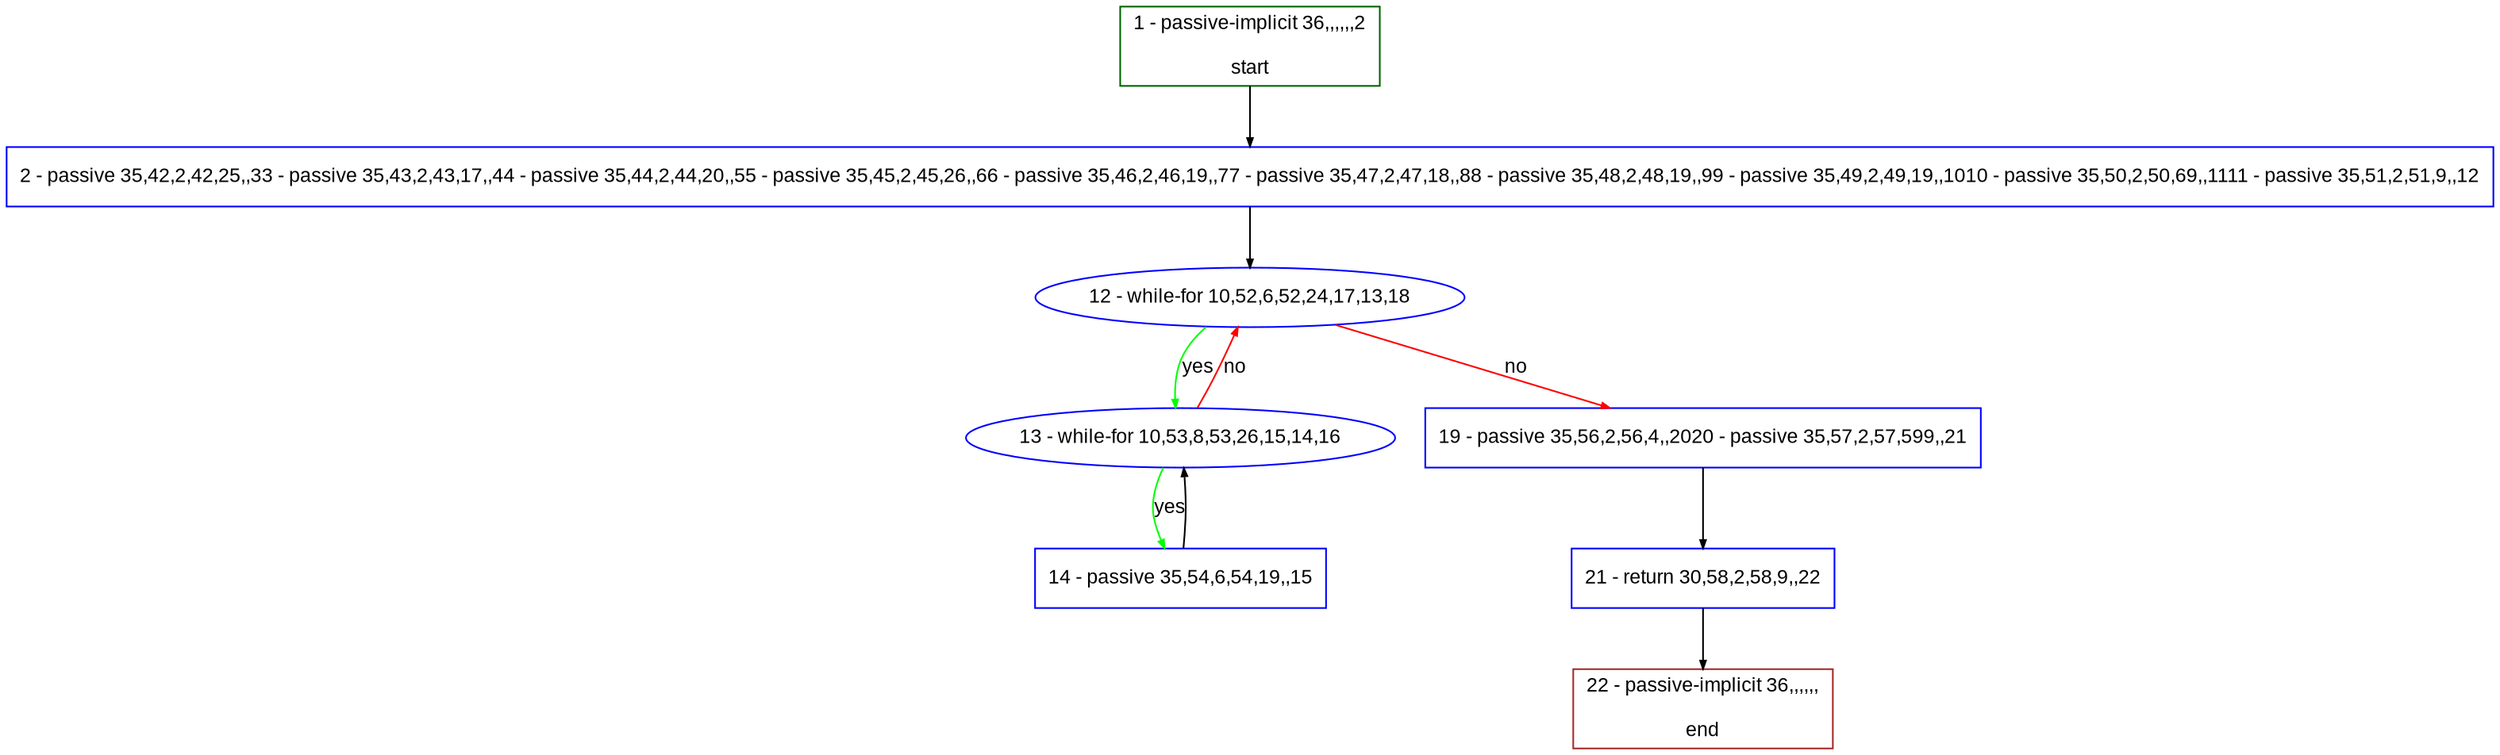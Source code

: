 digraph "" {
  graph [pack="true", label="", fontsize="12", packmode="clust", fontname="Arial", fillcolor="#FFFFCC", bgcolor="white", style="rounded,filled", compound="true"];
  node [node_initialized="no", label="", color="grey", fontsize="12", fillcolor="white", fontname="Arial", style="filled", shape="rectangle", compound="true", fixedsize="false"];
  edge [fontcolor="black", arrowhead="normal", arrowtail="none", arrowsize="0.5", ltail="", label="", color="black", fontsize="12", lhead="", fontname="Arial", dir="forward", compound="true"];
  __N1 [label="2 - passive 35,42,2,42,25,,33 - passive 35,43,2,43,17,,44 - passive 35,44,2,44,20,,55 - passive 35,45,2,45,26,,66 - passive 35,46,2,46,19,,77 - passive 35,47,2,47,18,,88 - passive 35,48,2,48,19,,99 - passive 35,49,2,49,19,,1010 - passive 35,50,2,50,69,,1111 - passive 35,51,2,51,9,,12", color="#0000ff", fillcolor="#ffffff", style="filled", shape="box"];
  __N2 [label="1 - passive-implicit 36,,,,,,2\n\nstart", color="#006400", fillcolor="#ffffff", style="filled", shape="box"];
  __N3 [label="12 - while-for 10,52,6,52,24,17,13,18", color="#0000ff", fillcolor="#ffffff", style="filled", shape="oval"];
  __N4 [label="13 - while-for 10,53,8,53,26,15,14,16", color="#0000ff", fillcolor="#ffffff", style="filled", shape="oval"];
  __N5 [label="19 - passive 35,56,2,56,4,,2020 - passive 35,57,2,57,599,,21", color="#0000ff", fillcolor="#ffffff", style="filled", shape="box"];
  __N6 [label="14 - passive 35,54,6,54,19,,15", color="#0000ff", fillcolor="#ffffff", style="filled", shape="box"];
  __N7 [label="21 - return 30,58,2,58,9,,22", color="#0000ff", fillcolor="#ffffff", style="filled", shape="box"];
  __N8 [label="22 - passive-implicit 36,,,,,,\n\nend", color="#a52a2a", fillcolor="#ffffff", style="filled", shape="box"];
  __N2 -> __N1 [arrowhead="normal", arrowtail="none", color="#000000", label="", dir="forward"];
  __N1 -> __N3 [arrowhead="normal", arrowtail="none", color="#000000", label="", dir="forward"];
  __N3 -> __N4 [arrowhead="normal", arrowtail="none", color="#00ff00", label="yes", dir="forward"];
  __N4 -> __N3 [arrowhead="normal", arrowtail="none", color="#ff0000", label="no", dir="forward"];
  __N3 -> __N5 [arrowhead="normal", arrowtail="none", color="#ff0000", label="no", dir="forward"];
  __N4 -> __N6 [arrowhead="normal", arrowtail="none", color="#00ff00", label="yes", dir="forward"];
  __N6 -> __N4 [arrowhead="normal", arrowtail="none", color="#000000", label="", dir="forward"];
  __N5 -> __N7 [arrowhead="normal", arrowtail="none", color="#000000", label="", dir="forward"];
  __N7 -> __N8 [arrowhead="normal", arrowtail="none", color="#000000", label="", dir="forward"];
}
